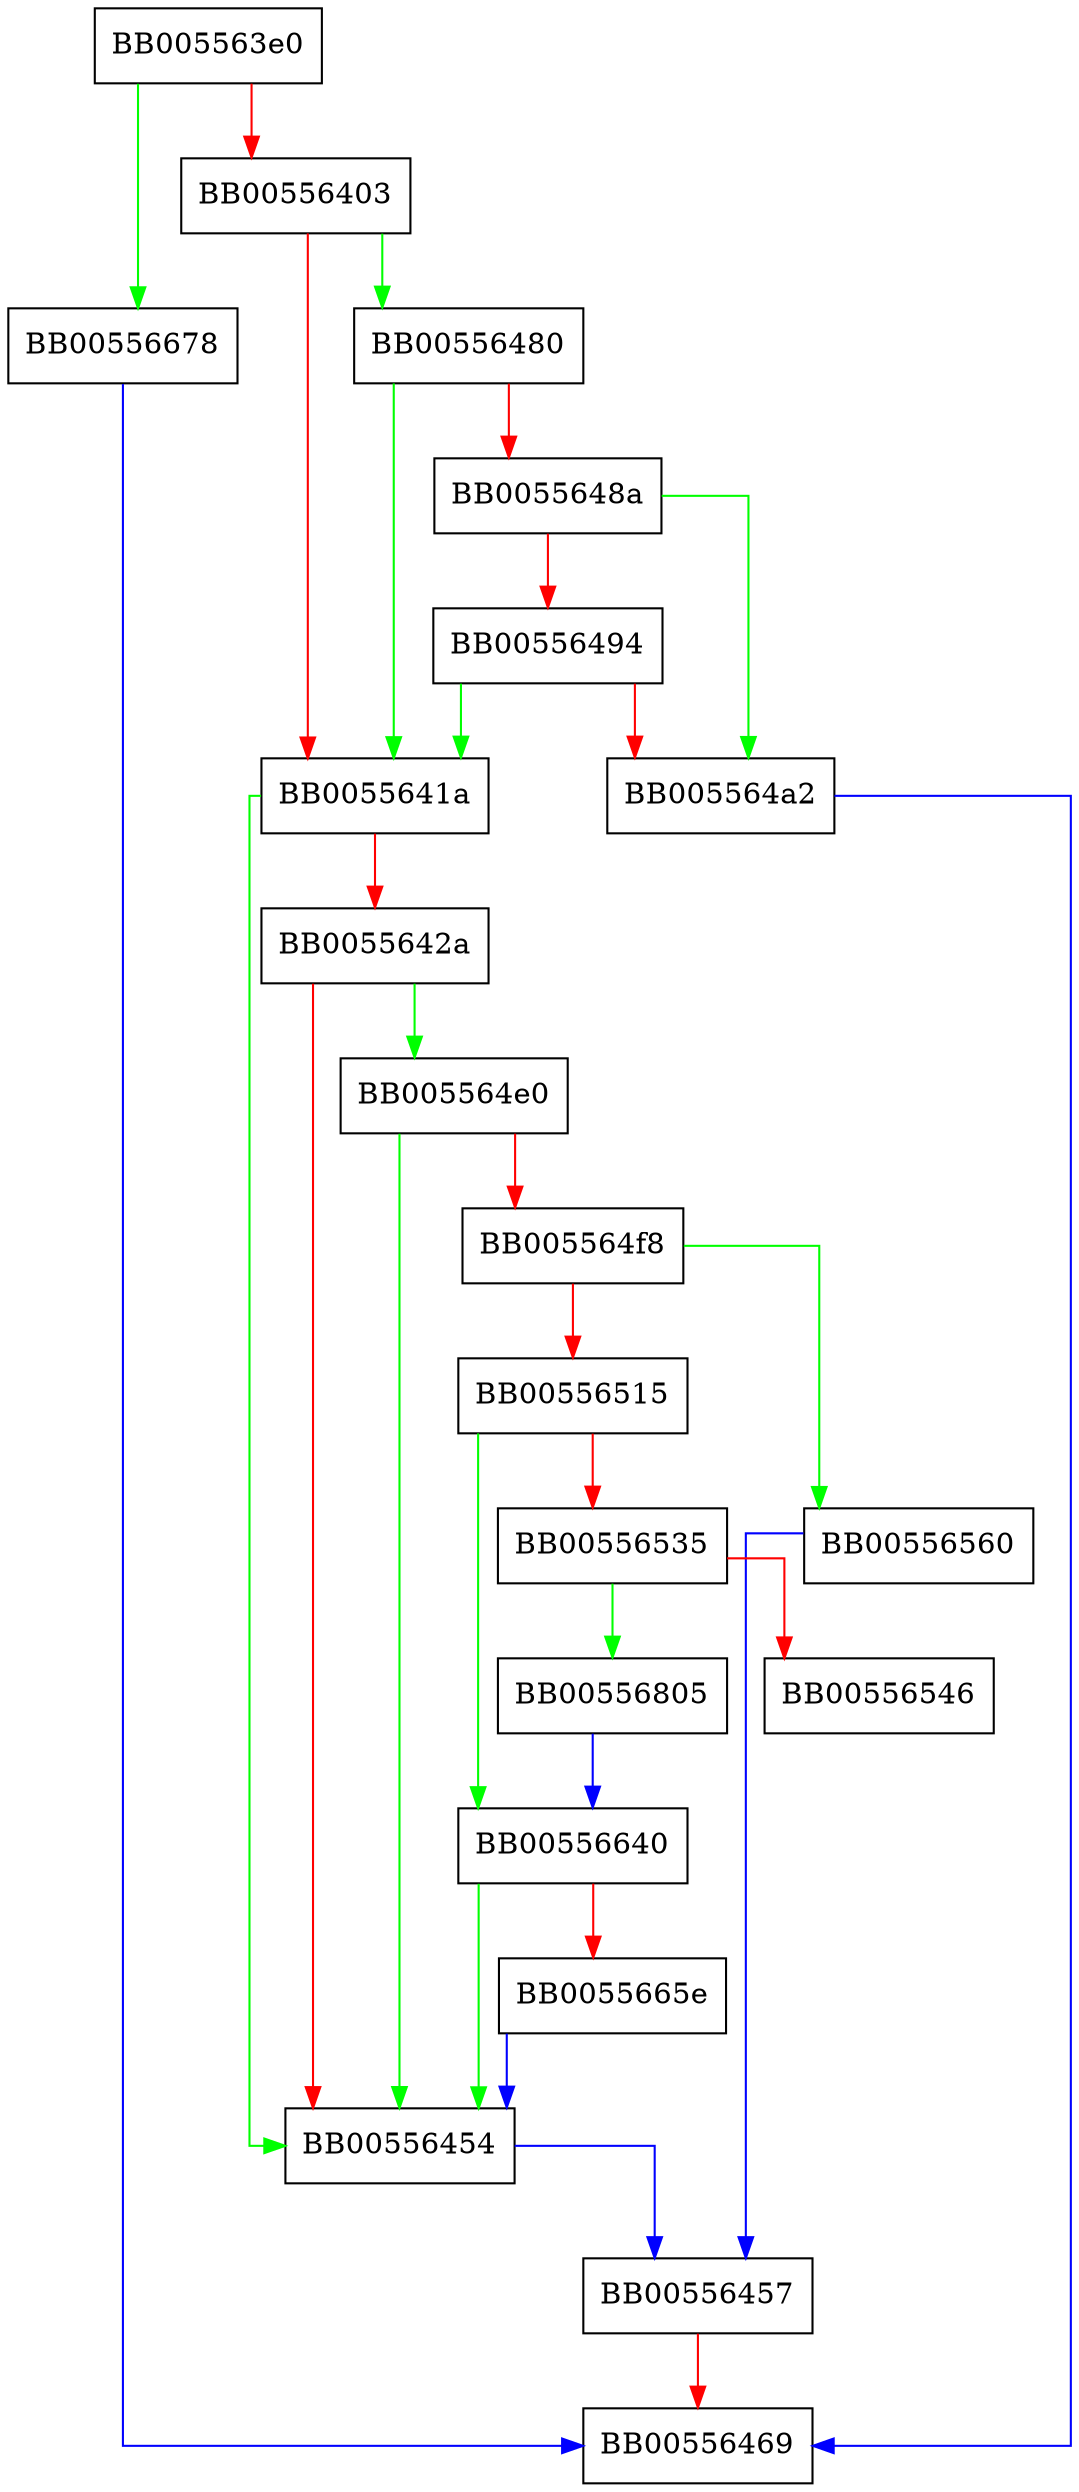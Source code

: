 digraph OSSL_CMP_exec_RR_ses {
  node [shape="box"];
  graph [splines=ortho];
  BB005563e0 -> BB00556678 [color="green"];
  BB005563e0 -> BB00556403 [color="red"];
  BB00556403 -> BB00556480 [color="green"];
  BB00556403 -> BB0055641a [color="red"];
  BB0055641a -> BB00556454 [color="green"];
  BB0055641a -> BB0055642a [color="red"];
  BB0055642a -> BB005564e0 [color="green"];
  BB0055642a -> BB00556454 [color="red"];
  BB00556454 -> BB00556457 [color="blue"];
  BB00556457 -> BB00556469 [color="red"];
  BB00556480 -> BB0055641a [color="green"];
  BB00556480 -> BB0055648a [color="red"];
  BB0055648a -> BB005564a2 [color="green"];
  BB0055648a -> BB00556494 [color="red"];
  BB00556494 -> BB0055641a [color="green"];
  BB00556494 -> BB005564a2 [color="red"];
  BB005564a2 -> BB00556469 [color="blue"];
  BB005564e0 -> BB00556454 [color="green"];
  BB005564e0 -> BB005564f8 [color="red"];
  BB005564f8 -> BB00556560 [color="green"];
  BB005564f8 -> BB00556515 [color="red"];
  BB00556515 -> BB00556640 [color="green"];
  BB00556515 -> BB00556535 [color="red"];
  BB00556535 -> BB00556805 [color="green"];
  BB00556535 -> BB00556546 [color="red"];
  BB00556560 -> BB00556457 [color="blue"];
  BB00556640 -> BB00556454 [color="green"];
  BB00556640 -> BB0055665e [color="red"];
  BB0055665e -> BB00556454 [color="blue"];
  BB00556678 -> BB00556469 [color="blue"];
  BB00556805 -> BB00556640 [color="blue"];
}